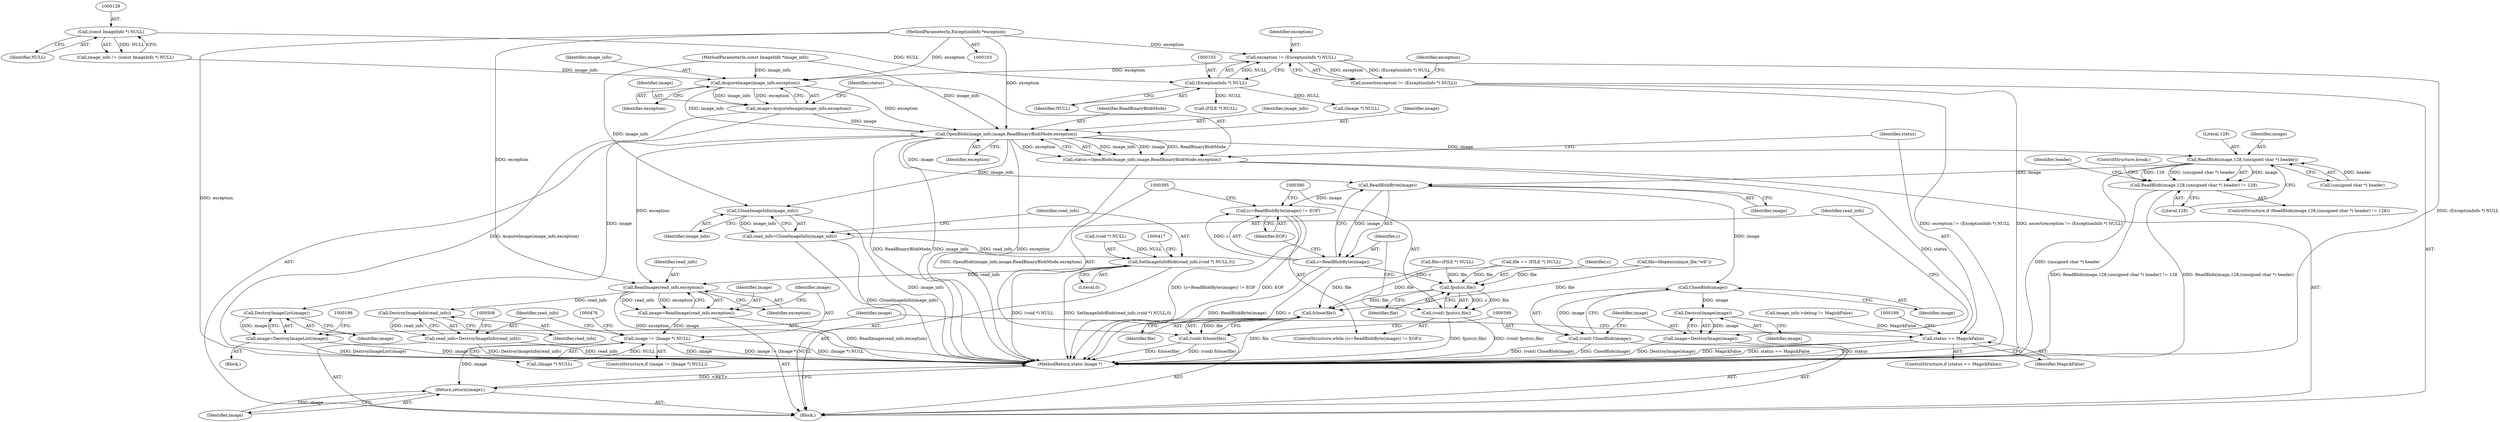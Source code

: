 digraph "0_ImageMagick_6b6bff054d569a77973f2140c0e86366e6168a6c@pointer" {
"1000152" [label="(Call,exception != (ExceptionInfo *) NULL)"];
"1000105" [label="(MethodParameterIn,ExceptionInfo *exception)"];
"1000154" [label="(Call,(ExceptionInfo *) NULL)"];
"1000127" [label="(Call,(const ImageInfo *) NULL)"];
"1000151" [label="(Call,assert(exception != (ExceptionInfo *) NULL))"];
"1000165" [label="(Call,AcquireImage(image_info,exception))"];
"1000163" [label="(Call,image=AcquireImage(image_info,exception))"];
"1000170" [label="(Call,OpenBlob(image_info,image,ReadBinaryBlobMode,exception))"];
"1000168" [label="(Call,status=OpenBlob(image_info,image,ReadBinaryBlobMode,exception))"];
"1000176" [label="(Call,status == MagickFalse)"];
"1000182" [label="(Call,DestroyImageList(image))"];
"1000180" [label="(Call,image=DestroyImageList(image))"];
"1000228" [label="(Call,ReadBlob(image,128,(unsigned char *) header))"];
"1000227" [label="(Call,ReadBlob(image,128,(unsigned char *) header) != 128)"];
"1000386" [label="(Call,ReadBlobByte(image))"];
"1000383" [label="(Call,(c=ReadBlobByte(image)) != EOF)"];
"1000384" [label="(Call,c=ReadBlobByte(image))"];
"1000391" [label="(Call,fputc(c,file))"];
"1000389" [label="(Call,(void) fputc(c,file))"];
"1000396" [label="(Call,fclose(file))"];
"1000394" [label="(Call,(void) fclose(file))"];
"1000400" [label="(Call,CloseBlob(image))"];
"1000398" [label="(Call,(void) CloseBlob(image))"];
"1000404" [label="(Call,DestroyImage(image))"];
"1000402" [label="(Call,image=DestroyImage(image))"];
"1000408" [label="(Call,CloneImageInfo(image_info))"];
"1000406" [label="(Call,read_info=CloneImageInfo(image_info))"];
"1000410" [label="(Call,SetImageInfoBlob(read_info,(void *) NULL,0))"];
"1000465" [label="(Call,ReadImage(read_info,exception))"];
"1000463" [label="(Call,image=ReadImage(read_info,exception))"];
"1000469" [label="(Call,image != (Image *) NULL)"];
"1000511" [label="(Return,return(image);)"];
"1000505" [label="(Call,DestroyImageInfo(read_info))"];
"1000503" [label="(Call,read_info=DestroyImageInfo(read_info))"];
"1000156" [label="(Identifier,NULL)"];
"1000163" [label="(Call,image=AcquireImage(image_info,exception))"];
"1000393" [label="(Identifier,file)"];
"1000384" [label="(Call,c=ReadBlobByte(image))"];
"1000392" [label="(Identifier,c)"];
"1000176" [label="(Call,status == MagickFalse)"];
"1000406" [label="(Call,read_info=CloneImageInfo(image_info))"];
"1000179" [label="(Block,)"];
"1000394" [label="(Call,(void) fclose(file))"];
"1000125" [label="(Call,image_info != (const ImageInfo *) NULL)"];
"1000229" [label="(Identifier,image)"];
"1000165" [label="(Call,AcquireImage(image_info,exception))"];
"1000154" [label="(Call,(ExceptionInfo *) NULL)"];
"1000407" [label="(Identifier,read_info)"];
"1000391" [label="(Call,fputc(c,file))"];
"1000396" [label="(Call,fclose(file))"];
"1000398" [label="(Call,(void) CloseBlob(image))"];
"1000230" [label="(Literal,128)"];
"1000471" [label="(Call,(Image *) NULL)"];
"1000504" [label="(Identifier,read_info)"];
"1000410" [label="(Call,SetImageInfoBlob(read_info,(void *) NULL,0))"];
"1000172" [label="(Identifier,image)"];
"1000469" [label="(Call,image != (Image *) NULL)"];
"1000349" [label="(Call,file=(FILE *) NULL)"];
"1000463" [label="(Call,image=ReadImage(read_info,exception))"];
"1000183" [label="(Identifier,image)"];
"1000512" [label="(Identifier,image)"];
"1000228" [label="(Call,ReadBlob(image,128,(unsigned char *) header))"];
"1000185" [label="(Call,(Image *) NULL)"];
"1000166" [label="(Identifier,image_info)"];
"1000382" [label="(ControlStructure,while ((c=ReadBlobByte(image)) != EOF))"];
"1000374" [label="(Call,file == (FILE *) NULL)"];
"1000104" [label="(MethodParameterIn,const ImageInfo *image_info)"];
"1000127" [label="(Call,(const ImageInfo *) NULL)"];
"1000177" [label="(Identifier,status)"];
"1000170" [label="(Call,OpenBlob(image_info,image,ReadBinaryBlobMode,exception))"];
"1000167" [label="(Identifier,exception)"];
"1000464" [label="(Identifier,image)"];
"1000468" [label="(ControlStructure,if (image != (Image *) NULL))"];
"1000174" [label="(Identifier,exception)"];
"1000412" [label="(Call,(void *) NULL)"];
"1000363" [label="(Call,file=fdopen(unique_file,\"wb\"))"];
"1000503" [label="(Call,read_info=DestroyImageInfo(read_info))"];
"1000164" [label="(Identifier,image)"];
"1000385" [label="(Identifier,c)"];
"1000411" [label="(Identifier,read_info)"];
"1000182" [label="(Call,DestroyImageList(image))"];
"1000151" [label="(Call,assert(exception != (ExceptionInfo *) NULL))"];
"1000235" [label="(ControlStructure,break;)"];
"1000231" [label="(Call,(unsigned char *) header)"];
"1000387" [label="(Identifier,image)"];
"1000160" [label="(Identifier,exception)"];
"1000403" [label="(Identifier,image)"];
"1000401" [label="(Identifier,image)"];
"1000470" [label="(Identifier,image)"];
"1000129" [label="(Identifier,NULL)"];
"1000169" [label="(Identifier,status)"];
"1000168" [label="(Call,status=OpenBlob(image_info,image,ReadBinaryBlobMode,exception))"];
"1000181" [label="(Identifier,image)"];
"1000466" [label="(Identifier,read_info)"];
"1000467" [label="(Identifier,exception)"];
"1000153" [label="(Identifier,exception)"];
"1000180" [label="(Call,image=DestroyImageList(image))"];
"1000409" [label="(Identifier,image_info)"];
"1000513" [label="(MethodReturn,static Image *)"];
"1000137" [label="(Call,image_info->debug != MagickFalse)"];
"1000351" [label="(Call,(FILE *) NULL)"];
"1000234" [label="(Literal,128)"];
"1000388" [label="(Identifier,EOF)"];
"1000397" [label="(Identifier,file)"];
"1000386" [label="(Call,ReadBlobByte(image))"];
"1000175" [label="(ControlStructure,if (status == MagickFalse))"];
"1000415" [label="(Literal,0)"];
"1000465" [label="(Call,ReadImage(read_info,exception))"];
"1000506" [label="(Identifier,read_info)"];
"1000402" [label="(Call,image=DestroyImage(image))"];
"1000383" [label="(Call,(c=ReadBlobByte(image)) != EOF)"];
"1000511" [label="(Return,return(image);)"];
"1000389" [label="(Call,(void) fputc(c,file))"];
"1000178" [label="(Identifier,MagickFalse)"];
"1000404" [label="(Call,DestroyImage(image))"];
"1000173" [label="(Identifier,ReadBinaryBlobMode)"];
"1000238" [label="(Identifier,header)"];
"1000408" [label="(Call,CloneImageInfo(image_info))"];
"1000227" [label="(Call,ReadBlob(image,128,(unsigned char *) header) != 128)"];
"1000400" [label="(Call,CloseBlob(image))"];
"1000105" [label="(MethodParameterIn,ExceptionInfo *exception)"];
"1000152" [label="(Call,exception != (ExceptionInfo *) NULL)"];
"1000505" [label="(Call,DestroyImageInfo(read_info))"];
"1000106" [label="(Block,)"];
"1000226" [label="(ControlStructure,if (ReadBlob(image,128,(unsigned char *) header) != 128))"];
"1000171" [label="(Identifier,image_info)"];
"1000405" [label="(Identifier,image)"];
"1000152" -> "1000151"  [label="AST: "];
"1000152" -> "1000154"  [label="CFG: "];
"1000153" -> "1000152"  [label="AST: "];
"1000154" -> "1000152"  [label="AST: "];
"1000151" -> "1000152"  [label="CFG: "];
"1000152" -> "1000513"  [label="DDG: (ExceptionInfo *) NULL"];
"1000152" -> "1000151"  [label="DDG: exception"];
"1000152" -> "1000151"  [label="DDG: (ExceptionInfo *) NULL"];
"1000105" -> "1000152"  [label="DDG: exception"];
"1000154" -> "1000152"  [label="DDG: NULL"];
"1000152" -> "1000165"  [label="DDG: exception"];
"1000105" -> "1000103"  [label="AST: "];
"1000105" -> "1000513"  [label="DDG: exception"];
"1000105" -> "1000165"  [label="DDG: exception"];
"1000105" -> "1000170"  [label="DDG: exception"];
"1000105" -> "1000465"  [label="DDG: exception"];
"1000154" -> "1000156"  [label="CFG: "];
"1000155" -> "1000154"  [label="AST: "];
"1000156" -> "1000154"  [label="AST: "];
"1000127" -> "1000154"  [label="DDG: NULL"];
"1000154" -> "1000185"  [label="DDG: NULL"];
"1000154" -> "1000351"  [label="DDG: NULL"];
"1000127" -> "1000125"  [label="AST: "];
"1000127" -> "1000129"  [label="CFG: "];
"1000128" -> "1000127"  [label="AST: "];
"1000129" -> "1000127"  [label="AST: "];
"1000125" -> "1000127"  [label="CFG: "];
"1000127" -> "1000125"  [label="DDG: NULL"];
"1000151" -> "1000106"  [label="AST: "];
"1000160" -> "1000151"  [label="CFG: "];
"1000151" -> "1000513"  [label="DDG: assert(exception != (ExceptionInfo *) NULL)"];
"1000151" -> "1000513"  [label="DDG: exception != (ExceptionInfo *) NULL"];
"1000165" -> "1000163"  [label="AST: "];
"1000165" -> "1000167"  [label="CFG: "];
"1000166" -> "1000165"  [label="AST: "];
"1000167" -> "1000165"  [label="AST: "];
"1000163" -> "1000165"  [label="CFG: "];
"1000165" -> "1000163"  [label="DDG: image_info"];
"1000165" -> "1000163"  [label="DDG: exception"];
"1000125" -> "1000165"  [label="DDG: image_info"];
"1000104" -> "1000165"  [label="DDG: image_info"];
"1000165" -> "1000170"  [label="DDG: image_info"];
"1000165" -> "1000170"  [label="DDG: exception"];
"1000163" -> "1000106"  [label="AST: "];
"1000164" -> "1000163"  [label="AST: "];
"1000169" -> "1000163"  [label="CFG: "];
"1000163" -> "1000513"  [label="DDG: AcquireImage(image_info,exception)"];
"1000163" -> "1000170"  [label="DDG: image"];
"1000170" -> "1000168"  [label="AST: "];
"1000170" -> "1000174"  [label="CFG: "];
"1000171" -> "1000170"  [label="AST: "];
"1000172" -> "1000170"  [label="AST: "];
"1000173" -> "1000170"  [label="AST: "];
"1000174" -> "1000170"  [label="AST: "];
"1000168" -> "1000170"  [label="CFG: "];
"1000170" -> "1000513"  [label="DDG: ReadBinaryBlobMode"];
"1000170" -> "1000513"  [label="DDG: image_info"];
"1000170" -> "1000513"  [label="DDG: exception"];
"1000170" -> "1000168"  [label="DDG: image_info"];
"1000170" -> "1000168"  [label="DDG: image"];
"1000170" -> "1000168"  [label="DDG: ReadBinaryBlobMode"];
"1000170" -> "1000168"  [label="DDG: exception"];
"1000104" -> "1000170"  [label="DDG: image_info"];
"1000170" -> "1000182"  [label="DDG: image"];
"1000170" -> "1000228"  [label="DDG: image"];
"1000170" -> "1000386"  [label="DDG: image"];
"1000170" -> "1000408"  [label="DDG: image_info"];
"1000170" -> "1000465"  [label="DDG: exception"];
"1000168" -> "1000106"  [label="AST: "];
"1000169" -> "1000168"  [label="AST: "];
"1000177" -> "1000168"  [label="CFG: "];
"1000168" -> "1000513"  [label="DDG: OpenBlob(image_info,image,ReadBinaryBlobMode,exception)"];
"1000168" -> "1000176"  [label="DDG: status"];
"1000176" -> "1000175"  [label="AST: "];
"1000176" -> "1000178"  [label="CFG: "];
"1000177" -> "1000176"  [label="AST: "];
"1000178" -> "1000176"  [label="AST: "];
"1000181" -> "1000176"  [label="CFG: "];
"1000189" -> "1000176"  [label="CFG: "];
"1000176" -> "1000513"  [label="DDG: MagickFalse"];
"1000176" -> "1000513"  [label="DDG: status == MagickFalse"];
"1000176" -> "1000513"  [label="DDG: status"];
"1000137" -> "1000176"  [label="DDG: MagickFalse"];
"1000182" -> "1000180"  [label="AST: "];
"1000182" -> "1000183"  [label="CFG: "];
"1000183" -> "1000182"  [label="AST: "];
"1000180" -> "1000182"  [label="CFG: "];
"1000182" -> "1000180"  [label="DDG: image"];
"1000180" -> "1000179"  [label="AST: "];
"1000181" -> "1000180"  [label="AST: "];
"1000186" -> "1000180"  [label="CFG: "];
"1000180" -> "1000513"  [label="DDG: DestroyImageList(image)"];
"1000180" -> "1000513"  [label="DDG: image"];
"1000228" -> "1000227"  [label="AST: "];
"1000228" -> "1000231"  [label="CFG: "];
"1000229" -> "1000228"  [label="AST: "];
"1000230" -> "1000228"  [label="AST: "];
"1000231" -> "1000228"  [label="AST: "];
"1000234" -> "1000228"  [label="CFG: "];
"1000228" -> "1000513"  [label="DDG: (unsigned char *) header"];
"1000228" -> "1000227"  [label="DDG: image"];
"1000228" -> "1000227"  [label="DDG: 128"];
"1000228" -> "1000227"  [label="DDG: (unsigned char *) header"];
"1000231" -> "1000228"  [label="DDG: header"];
"1000228" -> "1000386"  [label="DDG: image"];
"1000227" -> "1000226"  [label="AST: "];
"1000227" -> "1000234"  [label="CFG: "];
"1000234" -> "1000227"  [label="AST: "];
"1000235" -> "1000227"  [label="CFG: "];
"1000238" -> "1000227"  [label="CFG: "];
"1000227" -> "1000513"  [label="DDG: ReadBlob(image,128,(unsigned char *) header) != 128"];
"1000227" -> "1000513"  [label="DDG: ReadBlob(image,128,(unsigned char *) header)"];
"1000386" -> "1000384"  [label="AST: "];
"1000386" -> "1000387"  [label="CFG: "];
"1000387" -> "1000386"  [label="AST: "];
"1000384" -> "1000386"  [label="CFG: "];
"1000386" -> "1000383"  [label="DDG: image"];
"1000386" -> "1000384"  [label="DDG: image"];
"1000386" -> "1000400"  [label="DDG: image"];
"1000383" -> "1000382"  [label="AST: "];
"1000383" -> "1000388"  [label="CFG: "];
"1000384" -> "1000383"  [label="AST: "];
"1000388" -> "1000383"  [label="AST: "];
"1000390" -> "1000383"  [label="CFG: "];
"1000395" -> "1000383"  [label="CFG: "];
"1000383" -> "1000513"  [label="DDG: (c=ReadBlobByte(image)) != EOF"];
"1000383" -> "1000513"  [label="DDG: EOF"];
"1000384" -> "1000383"  [label="DDG: c"];
"1000385" -> "1000384"  [label="AST: "];
"1000388" -> "1000384"  [label="CFG: "];
"1000384" -> "1000513"  [label="DDG: ReadBlobByte(image)"];
"1000384" -> "1000513"  [label="DDG: c"];
"1000384" -> "1000391"  [label="DDG: c"];
"1000391" -> "1000389"  [label="AST: "];
"1000391" -> "1000393"  [label="CFG: "];
"1000392" -> "1000391"  [label="AST: "];
"1000393" -> "1000391"  [label="AST: "];
"1000389" -> "1000391"  [label="CFG: "];
"1000391" -> "1000389"  [label="DDG: c"];
"1000391" -> "1000389"  [label="DDG: file"];
"1000374" -> "1000391"  [label="DDG: file"];
"1000363" -> "1000391"  [label="DDG: file"];
"1000349" -> "1000391"  [label="DDG: file"];
"1000391" -> "1000396"  [label="DDG: file"];
"1000389" -> "1000382"  [label="AST: "];
"1000390" -> "1000389"  [label="AST: "];
"1000385" -> "1000389"  [label="CFG: "];
"1000389" -> "1000513"  [label="DDG: (void) fputc(c,file)"];
"1000389" -> "1000513"  [label="DDG: fputc(c,file)"];
"1000396" -> "1000394"  [label="AST: "];
"1000396" -> "1000397"  [label="CFG: "];
"1000397" -> "1000396"  [label="AST: "];
"1000394" -> "1000396"  [label="CFG: "];
"1000396" -> "1000513"  [label="DDG: file"];
"1000396" -> "1000394"  [label="DDG: file"];
"1000374" -> "1000396"  [label="DDG: file"];
"1000363" -> "1000396"  [label="DDG: file"];
"1000349" -> "1000396"  [label="DDG: file"];
"1000394" -> "1000106"  [label="AST: "];
"1000395" -> "1000394"  [label="AST: "];
"1000399" -> "1000394"  [label="CFG: "];
"1000394" -> "1000513"  [label="DDG: fclose(file)"];
"1000394" -> "1000513"  [label="DDG: (void) fclose(file)"];
"1000400" -> "1000398"  [label="AST: "];
"1000400" -> "1000401"  [label="CFG: "];
"1000401" -> "1000400"  [label="AST: "];
"1000398" -> "1000400"  [label="CFG: "];
"1000400" -> "1000398"  [label="DDG: image"];
"1000400" -> "1000404"  [label="DDG: image"];
"1000398" -> "1000106"  [label="AST: "];
"1000399" -> "1000398"  [label="AST: "];
"1000403" -> "1000398"  [label="CFG: "];
"1000398" -> "1000513"  [label="DDG: (void) CloseBlob(image)"];
"1000398" -> "1000513"  [label="DDG: CloseBlob(image)"];
"1000404" -> "1000402"  [label="AST: "];
"1000404" -> "1000405"  [label="CFG: "];
"1000405" -> "1000404"  [label="AST: "];
"1000402" -> "1000404"  [label="CFG: "];
"1000404" -> "1000402"  [label="DDG: image"];
"1000402" -> "1000106"  [label="AST: "];
"1000403" -> "1000402"  [label="AST: "];
"1000407" -> "1000402"  [label="CFG: "];
"1000402" -> "1000513"  [label="DDG: DestroyImage(image)"];
"1000408" -> "1000406"  [label="AST: "];
"1000408" -> "1000409"  [label="CFG: "];
"1000409" -> "1000408"  [label="AST: "];
"1000406" -> "1000408"  [label="CFG: "];
"1000408" -> "1000513"  [label="DDG: image_info"];
"1000408" -> "1000406"  [label="DDG: image_info"];
"1000104" -> "1000408"  [label="DDG: image_info"];
"1000406" -> "1000106"  [label="AST: "];
"1000407" -> "1000406"  [label="AST: "];
"1000411" -> "1000406"  [label="CFG: "];
"1000406" -> "1000513"  [label="DDG: CloneImageInfo(image_info)"];
"1000406" -> "1000410"  [label="DDG: read_info"];
"1000410" -> "1000106"  [label="AST: "];
"1000410" -> "1000415"  [label="CFG: "];
"1000411" -> "1000410"  [label="AST: "];
"1000412" -> "1000410"  [label="AST: "];
"1000415" -> "1000410"  [label="AST: "];
"1000417" -> "1000410"  [label="CFG: "];
"1000410" -> "1000513"  [label="DDG: (void *) NULL"];
"1000410" -> "1000513"  [label="DDG: SetImageInfoBlob(read_info,(void *) NULL,0)"];
"1000412" -> "1000410"  [label="DDG: NULL"];
"1000410" -> "1000465"  [label="DDG: read_info"];
"1000465" -> "1000463"  [label="AST: "];
"1000465" -> "1000467"  [label="CFG: "];
"1000466" -> "1000465"  [label="AST: "];
"1000467" -> "1000465"  [label="AST: "];
"1000463" -> "1000465"  [label="CFG: "];
"1000465" -> "1000513"  [label="DDG: exception"];
"1000465" -> "1000463"  [label="DDG: read_info"];
"1000465" -> "1000463"  [label="DDG: exception"];
"1000465" -> "1000505"  [label="DDG: read_info"];
"1000463" -> "1000106"  [label="AST: "];
"1000464" -> "1000463"  [label="AST: "];
"1000470" -> "1000463"  [label="CFG: "];
"1000463" -> "1000513"  [label="DDG: ReadImage(read_info,exception)"];
"1000463" -> "1000469"  [label="DDG: image"];
"1000469" -> "1000468"  [label="AST: "];
"1000469" -> "1000471"  [label="CFG: "];
"1000470" -> "1000469"  [label="AST: "];
"1000471" -> "1000469"  [label="AST: "];
"1000476" -> "1000469"  [label="CFG: "];
"1000504" -> "1000469"  [label="CFG: "];
"1000469" -> "1000513"  [label="DDG: image != (Image *) NULL"];
"1000469" -> "1000513"  [label="DDG: (Image *) NULL"];
"1000469" -> "1000513"  [label="DDG: image"];
"1000471" -> "1000469"  [label="DDG: NULL"];
"1000469" -> "1000511"  [label="DDG: image"];
"1000511" -> "1000106"  [label="AST: "];
"1000511" -> "1000512"  [label="CFG: "];
"1000512" -> "1000511"  [label="AST: "];
"1000513" -> "1000511"  [label="CFG: "];
"1000511" -> "1000513"  [label="DDG: <RET>"];
"1000512" -> "1000511"  [label="DDG: image"];
"1000505" -> "1000503"  [label="AST: "];
"1000505" -> "1000506"  [label="CFG: "];
"1000506" -> "1000505"  [label="AST: "];
"1000503" -> "1000505"  [label="CFG: "];
"1000505" -> "1000503"  [label="DDG: read_info"];
"1000503" -> "1000106"  [label="AST: "];
"1000504" -> "1000503"  [label="AST: "];
"1000508" -> "1000503"  [label="CFG: "];
"1000503" -> "1000513"  [label="DDG: DestroyImageInfo(read_info)"];
"1000503" -> "1000513"  [label="DDG: read_info"];
}
